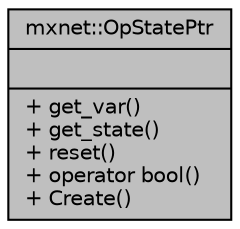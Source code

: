 digraph "mxnet::OpStatePtr"
{
  edge [fontname="Helvetica",fontsize="10",labelfontname="Helvetica",labelfontsize="10"];
  node [fontname="Helvetica",fontsize="10",shape=record];
  Node1 [label="{mxnet::OpStatePtr\n||+ get_var()\l+ get_state()\l+ reset()\l+ operator bool()\l+ Create()\l}",height=0.2,width=0.4,color="black", fillcolor="grey75", style="filled" fontcolor="black"];
}
